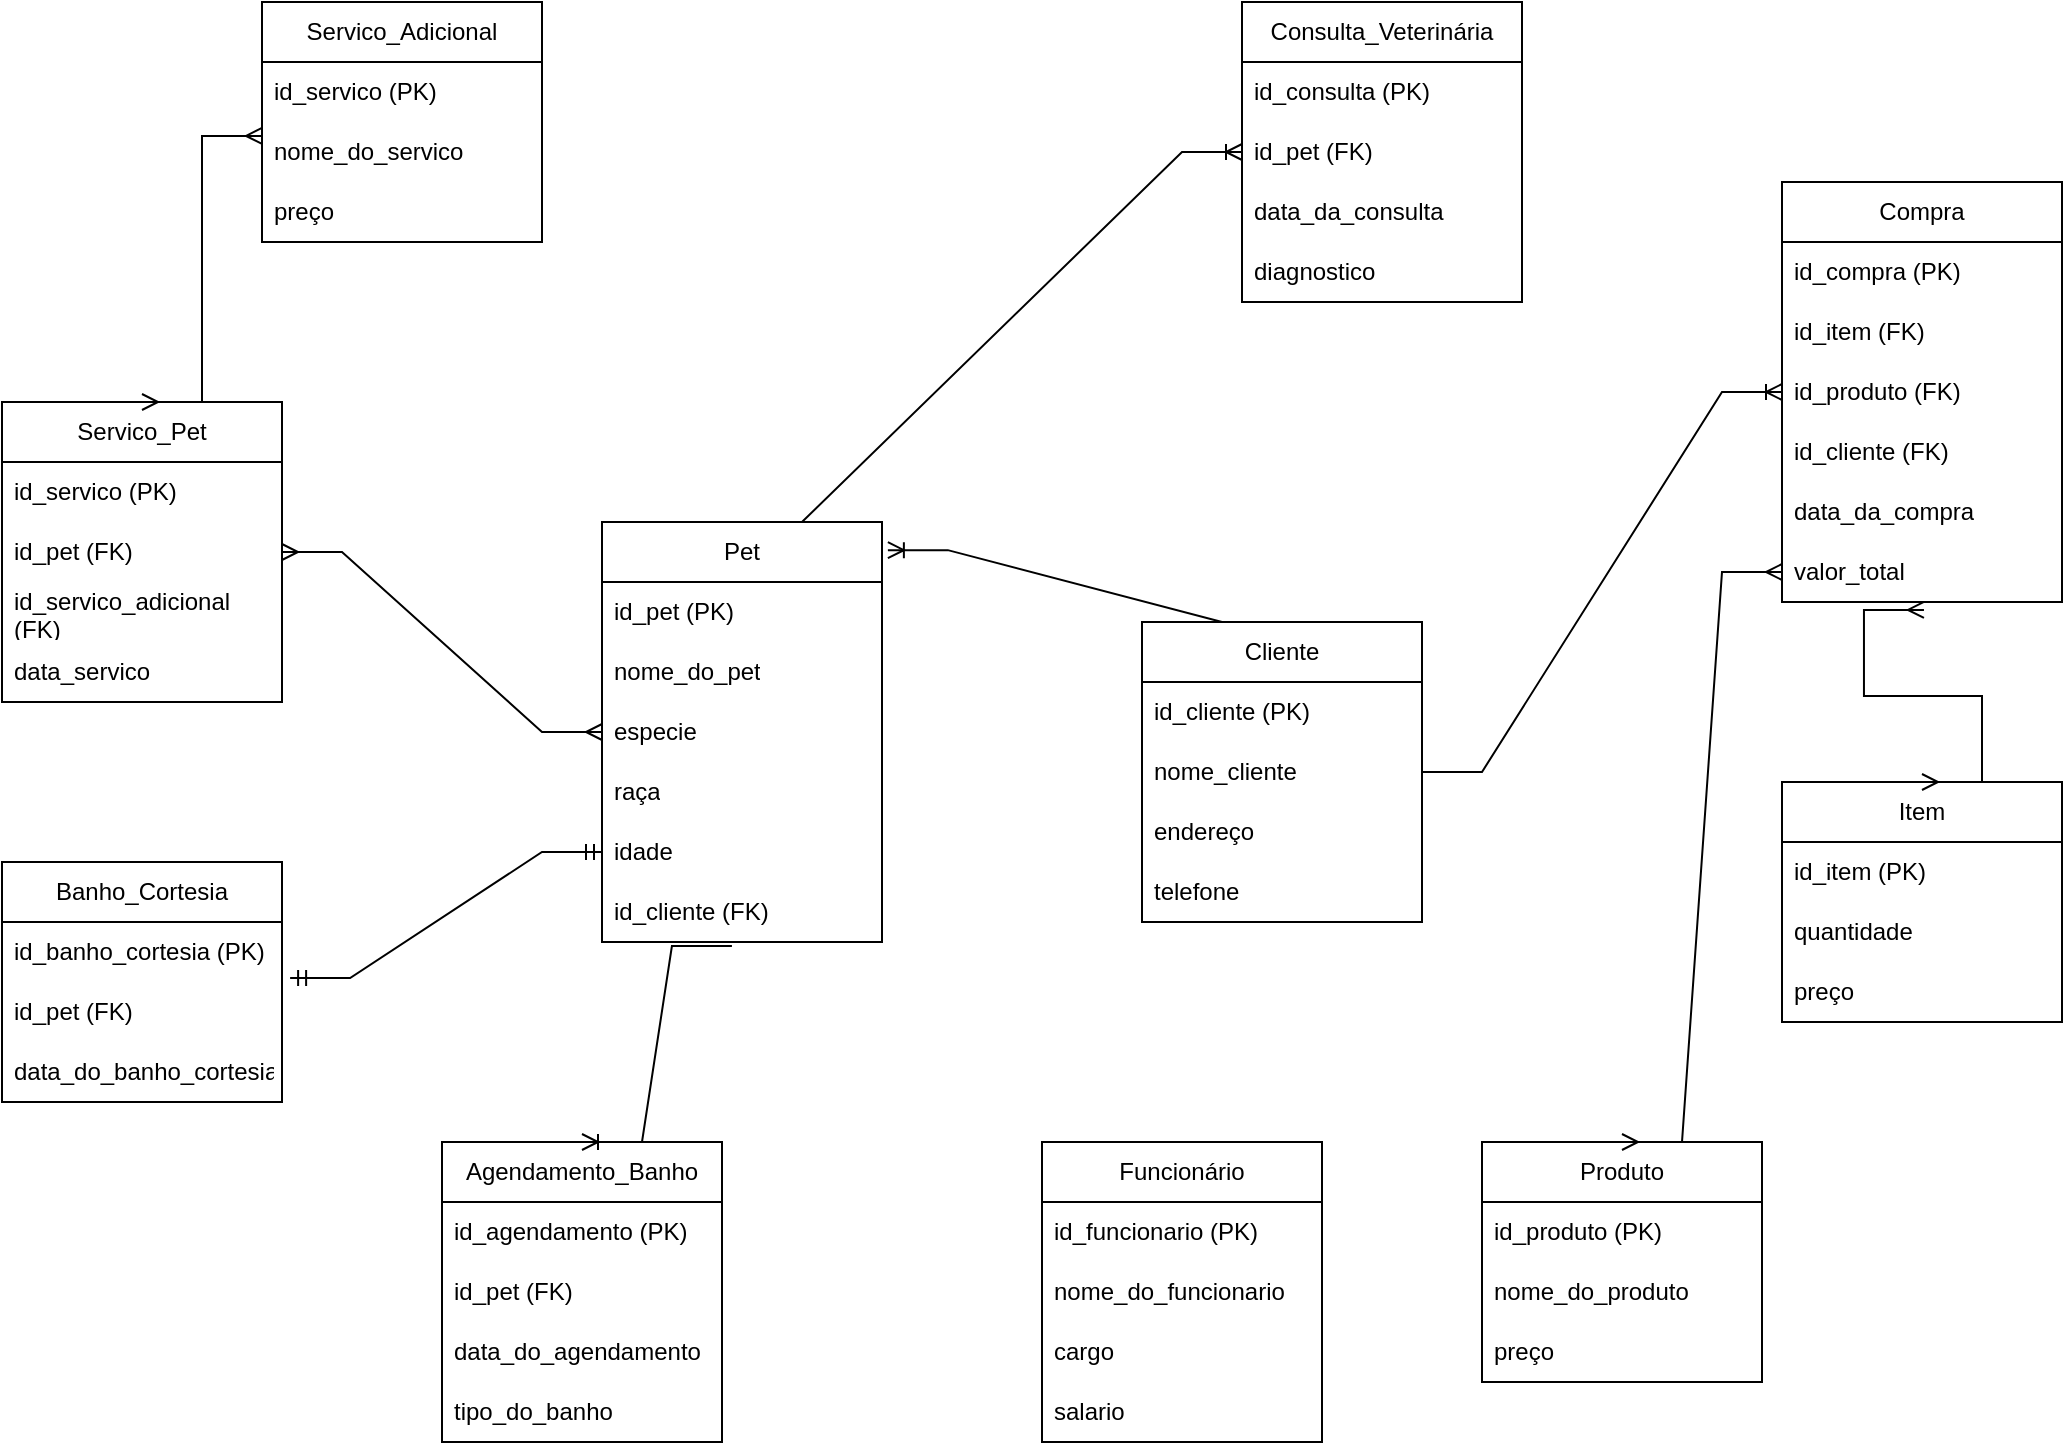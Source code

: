 <mxfile version="22.1.17" type="github">
  <diagram name="Página-1" id="RqYYq_EReJq8l1zTb5Q9">
    <mxGraphModel dx="2207" dy="741" grid="1" gridSize="10" guides="1" tooltips="1" connect="1" arrows="1" fold="1" page="1" pageScale="1" pageWidth="827" pageHeight="1169" math="0" shadow="0">
      <root>
        <mxCell id="0" />
        <mxCell id="1" parent="0" />
        <mxCell id="8hm6jzcEtwnt-uF-9MjR-17" value="Cliente" style="swimlane;fontStyle=0;childLayout=stackLayout;horizontal=1;startSize=30;horizontalStack=0;resizeParent=1;resizeParentMax=0;resizeLast=0;collapsible=1;marginBottom=0;whiteSpace=wrap;html=1;" vertex="1" parent="1">
          <mxGeometry x="260" y="360" width="140" height="150" as="geometry">
            <mxRectangle x="260" y="360" width="80" height="30" as="alternateBounds" />
          </mxGeometry>
        </mxCell>
        <mxCell id="8hm6jzcEtwnt-uF-9MjR-18" value="id_cliente (PK)" style="text;strokeColor=none;fillColor=none;align=left;verticalAlign=middle;spacingLeft=4;spacingRight=4;overflow=hidden;points=[[0,0.5],[1,0.5]];portConstraint=eastwest;rotatable=0;whiteSpace=wrap;html=1;" vertex="1" parent="8hm6jzcEtwnt-uF-9MjR-17">
          <mxGeometry y="30" width="140" height="30" as="geometry" />
        </mxCell>
        <mxCell id="8hm6jzcEtwnt-uF-9MjR-19" value="nome_cliente" style="text;strokeColor=none;fillColor=none;align=left;verticalAlign=middle;spacingLeft=4;spacingRight=4;overflow=hidden;points=[[0,0.5],[1,0.5]];portConstraint=eastwest;rotatable=0;whiteSpace=wrap;html=1;" vertex="1" parent="8hm6jzcEtwnt-uF-9MjR-17">
          <mxGeometry y="60" width="140" height="30" as="geometry" />
        </mxCell>
        <mxCell id="8hm6jzcEtwnt-uF-9MjR-20" value="endereço" style="text;strokeColor=none;fillColor=none;align=left;verticalAlign=middle;spacingLeft=4;spacingRight=4;overflow=hidden;points=[[0,0.5],[1,0.5]];portConstraint=eastwest;rotatable=0;whiteSpace=wrap;html=1;" vertex="1" parent="8hm6jzcEtwnt-uF-9MjR-17">
          <mxGeometry y="90" width="140" height="30" as="geometry" />
        </mxCell>
        <mxCell id="8hm6jzcEtwnt-uF-9MjR-24" value="telefone" style="text;strokeColor=none;fillColor=none;align=left;verticalAlign=middle;spacingLeft=4;spacingRight=4;overflow=hidden;points=[[0,0.5],[1,0.5]];portConstraint=eastwest;rotatable=0;whiteSpace=wrap;html=1;" vertex="1" parent="8hm6jzcEtwnt-uF-9MjR-17">
          <mxGeometry y="120" width="140" height="30" as="geometry" />
        </mxCell>
        <mxCell id="8hm6jzcEtwnt-uF-9MjR-26" value="Pet" style="swimlane;fontStyle=0;childLayout=stackLayout;horizontal=1;startSize=30;horizontalStack=0;resizeParent=1;resizeParentMax=0;resizeLast=0;collapsible=1;marginBottom=0;whiteSpace=wrap;html=1;" vertex="1" parent="1">
          <mxGeometry x="-10" y="310" width="140" height="210" as="geometry">
            <mxRectangle x="-10" y="310" width="60" height="30" as="alternateBounds" />
          </mxGeometry>
        </mxCell>
        <mxCell id="8hm6jzcEtwnt-uF-9MjR-27" value="id_pet (PK)" style="text;strokeColor=none;fillColor=none;align=left;verticalAlign=middle;spacingLeft=4;spacingRight=4;overflow=hidden;points=[[0,0.5],[1,0.5]];portConstraint=eastwest;rotatable=0;whiteSpace=wrap;html=1;" vertex="1" parent="8hm6jzcEtwnt-uF-9MjR-26">
          <mxGeometry y="30" width="140" height="30" as="geometry" />
        </mxCell>
        <mxCell id="8hm6jzcEtwnt-uF-9MjR-28" value="nome_do_pet" style="text;strokeColor=none;fillColor=none;align=left;verticalAlign=middle;spacingLeft=4;spacingRight=4;overflow=hidden;points=[[0,0.5],[1,0.5]];portConstraint=eastwest;rotatable=0;whiteSpace=wrap;html=1;" vertex="1" parent="8hm6jzcEtwnt-uF-9MjR-26">
          <mxGeometry y="60" width="140" height="30" as="geometry" />
        </mxCell>
        <mxCell id="8hm6jzcEtwnt-uF-9MjR-29" value="especie" style="text;strokeColor=none;fillColor=none;align=left;verticalAlign=middle;spacingLeft=4;spacingRight=4;overflow=hidden;points=[[0,0.5],[1,0.5]];portConstraint=eastwest;rotatable=0;whiteSpace=wrap;html=1;" vertex="1" parent="8hm6jzcEtwnt-uF-9MjR-26">
          <mxGeometry y="90" width="140" height="30" as="geometry" />
        </mxCell>
        <mxCell id="8hm6jzcEtwnt-uF-9MjR-30" value="raça" style="text;strokeColor=none;fillColor=none;align=left;verticalAlign=middle;spacingLeft=4;spacingRight=4;overflow=hidden;points=[[0,0.5],[1,0.5]];portConstraint=eastwest;rotatable=0;whiteSpace=wrap;html=1;" vertex="1" parent="8hm6jzcEtwnt-uF-9MjR-26">
          <mxGeometry y="120" width="140" height="30" as="geometry" />
        </mxCell>
        <mxCell id="8hm6jzcEtwnt-uF-9MjR-31" value="idade" style="text;strokeColor=none;fillColor=none;align=left;verticalAlign=middle;spacingLeft=4;spacingRight=4;overflow=hidden;points=[[0,0.5],[1,0.5]];portConstraint=eastwest;rotatable=0;whiteSpace=wrap;html=1;" vertex="1" parent="8hm6jzcEtwnt-uF-9MjR-26">
          <mxGeometry y="150" width="140" height="30" as="geometry" />
        </mxCell>
        <mxCell id="8hm6jzcEtwnt-uF-9MjR-32" value="id_cliente (FK)" style="text;strokeColor=none;fillColor=none;align=left;verticalAlign=middle;spacingLeft=4;spacingRight=4;overflow=hidden;points=[[0,0.5],[1,0.5]];portConstraint=eastwest;rotatable=0;whiteSpace=wrap;html=1;" vertex="1" parent="8hm6jzcEtwnt-uF-9MjR-26">
          <mxGeometry y="180" width="140" height="30" as="geometry" />
        </mxCell>
        <mxCell id="8hm6jzcEtwnt-uF-9MjR-33" value="Consulta_Veterinária" style="swimlane;fontStyle=0;childLayout=stackLayout;horizontal=1;startSize=30;horizontalStack=0;resizeParent=1;resizeParentMax=0;resizeLast=0;collapsible=1;marginBottom=0;whiteSpace=wrap;html=1;" vertex="1" parent="1">
          <mxGeometry x="310" y="50" width="140" height="150" as="geometry">
            <mxRectangle x="40" y="40" width="80" height="30" as="alternateBounds" />
          </mxGeometry>
        </mxCell>
        <mxCell id="8hm6jzcEtwnt-uF-9MjR-35" value="id_consulta (PK)" style="text;strokeColor=none;fillColor=none;align=left;verticalAlign=middle;spacingLeft=4;spacingRight=4;overflow=hidden;points=[[0,0.5],[1,0.5]];portConstraint=eastwest;rotatable=0;whiteSpace=wrap;html=1;" vertex="1" parent="8hm6jzcEtwnt-uF-9MjR-33">
          <mxGeometry y="30" width="140" height="30" as="geometry" />
        </mxCell>
        <mxCell id="8hm6jzcEtwnt-uF-9MjR-36" value="id_pet (FK)" style="text;strokeColor=none;fillColor=none;align=left;verticalAlign=middle;spacingLeft=4;spacingRight=4;overflow=hidden;points=[[0,0.5],[1,0.5]];portConstraint=eastwest;rotatable=0;whiteSpace=wrap;html=1;" vertex="1" parent="8hm6jzcEtwnt-uF-9MjR-33">
          <mxGeometry y="60" width="140" height="30" as="geometry" />
        </mxCell>
        <mxCell id="8hm6jzcEtwnt-uF-9MjR-37" value="data_da_consulta" style="text;strokeColor=none;fillColor=none;align=left;verticalAlign=middle;spacingLeft=4;spacingRight=4;overflow=hidden;points=[[0,0.5],[1,0.5]];portConstraint=eastwest;rotatable=0;whiteSpace=wrap;html=1;" vertex="1" parent="8hm6jzcEtwnt-uF-9MjR-33">
          <mxGeometry y="90" width="140" height="30" as="geometry" />
        </mxCell>
        <mxCell id="8hm6jzcEtwnt-uF-9MjR-38" value="diagnostico" style="text;strokeColor=none;fillColor=none;align=left;verticalAlign=middle;spacingLeft=4;spacingRight=4;overflow=hidden;points=[[0,0.5],[1,0.5]];portConstraint=eastwest;rotatable=0;whiteSpace=wrap;html=1;" vertex="1" parent="8hm6jzcEtwnt-uF-9MjR-33">
          <mxGeometry y="120" width="140" height="30" as="geometry" />
        </mxCell>
        <mxCell id="8hm6jzcEtwnt-uF-9MjR-40" value="Produto" style="swimlane;fontStyle=0;childLayout=stackLayout;horizontal=1;startSize=30;horizontalStack=0;resizeParent=1;resizeParentMax=0;resizeLast=0;collapsible=1;marginBottom=0;whiteSpace=wrap;html=1;" vertex="1" parent="1">
          <mxGeometry x="430" y="620" width="140" height="120" as="geometry">
            <mxRectangle x="40" y="40" width="80" height="30" as="alternateBounds" />
          </mxGeometry>
        </mxCell>
        <mxCell id="8hm6jzcEtwnt-uF-9MjR-41" value="id_produto (PK)" style="text;strokeColor=none;fillColor=none;align=left;verticalAlign=middle;spacingLeft=4;spacingRight=4;overflow=hidden;points=[[0,0.5],[1,0.5]];portConstraint=eastwest;rotatable=0;whiteSpace=wrap;html=1;" vertex="1" parent="8hm6jzcEtwnt-uF-9MjR-40">
          <mxGeometry y="30" width="140" height="30" as="geometry" />
        </mxCell>
        <mxCell id="8hm6jzcEtwnt-uF-9MjR-42" value="nome_do_produto" style="text;strokeColor=none;fillColor=none;align=left;verticalAlign=middle;spacingLeft=4;spacingRight=4;overflow=hidden;points=[[0,0.5],[1,0.5]];portConstraint=eastwest;rotatable=0;whiteSpace=wrap;html=1;" vertex="1" parent="8hm6jzcEtwnt-uF-9MjR-40">
          <mxGeometry y="60" width="140" height="30" as="geometry" />
        </mxCell>
        <mxCell id="8hm6jzcEtwnt-uF-9MjR-44" value="preço" style="text;strokeColor=none;fillColor=none;align=left;verticalAlign=middle;spacingLeft=4;spacingRight=4;overflow=hidden;points=[[0,0.5],[1,0.5]];portConstraint=eastwest;rotatable=0;whiteSpace=wrap;html=1;" vertex="1" parent="8hm6jzcEtwnt-uF-9MjR-40">
          <mxGeometry y="90" width="140" height="30" as="geometry" />
        </mxCell>
        <mxCell id="8hm6jzcEtwnt-uF-9MjR-45" value="Compra" style="swimlane;fontStyle=0;childLayout=stackLayout;horizontal=1;startSize=30;horizontalStack=0;resizeParent=1;resizeParentMax=0;resizeLast=0;collapsible=1;marginBottom=0;whiteSpace=wrap;html=1;" vertex="1" parent="1">
          <mxGeometry x="580" y="140" width="140" height="210" as="geometry">
            <mxRectangle x="580" y="140" width="80" height="30" as="alternateBounds" />
          </mxGeometry>
        </mxCell>
        <mxCell id="8hm6jzcEtwnt-uF-9MjR-46" value="id_compra (PK)" style="text;strokeColor=none;fillColor=none;align=left;verticalAlign=middle;spacingLeft=4;spacingRight=4;overflow=hidden;points=[[0,0.5],[1,0.5]];portConstraint=eastwest;rotatable=0;whiteSpace=wrap;html=1;" vertex="1" parent="8hm6jzcEtwnt-uF-9MjR-45">
          <mxGeometry y="30" width="140" height="30" as="geometry" />
        </mxCell>
        <mxCell id="8hm6jzcEtwnt-uF-9MjR-56" value="id_item (FK)" style="text;strokeColor=none;fillColor=none;align=left;verticalAlign=middle;spacingLeft=4;spacingRight=4;overflow=hidden;points=[[0,0.5],[1,0.5]];portConstraint=eastwest;rotatable=0;whiteSpace=wrap;html=1;" vertex="1" parent="8hm6jzcEtwnt-uF-9MjR-45">
          <mxGeometry y="60" width="140" height="30" as="geometry" />
        </mxCell>
        <mxCell id="8hm6jzcEtwnt-uF-9MjR-57" value="id_produto (FK)" style="text;strokeColor=none;fillColor=none;align=left;verticalAlign=middle;spacingLeft=4;spacingRight=4;overflow=hidden;points=[[0,0.5],[1,0.5]];portConstraint=eastwest;rotatable=0;whiteSpace=wrap;html=1;" vertex="1" parent="8hm6jzcEtwnt-uF-9MjR-45">
          <mxGeometry y="90" width="140" height="30" as="geometry" />
        </mxCell>
        <mxCell id="8hm6jzcEtwnt-uF-9MjR-47" value="id_cliente (FK)" style="text;strokeColor=none;fillColor=none;align=left;verticalAlign=middle;spacingLeft=4;spacingRight=4;overflow=hidden;points=[[0,0.5],[1,0.5]];portConstraint=eastwest;rotatable=0;whiteSpace=wrap;html=1;" vertex="1" parent="8hm6jzcEtwnt-uF-9MjR-45">
          <mxGeometry y="120" width="140" height="30" as="geometry" />
        </mxCell>
        <mxCell id="8hm6jzcEtwnt-uF-9MjR-48" value="data_da_compra" style="text;strokeColor=none;fillColor=none;align=left;verticalAlign=middle;spacingLeft=4;spacingRight=4;overflow=hidden;points=[[0,0.5],[1,0.5]];portConstraint=eastwest;rotatable=0;whiteSpace=wrap;html=1;" vertex="1" parent="8hm6jzcEtwnt-uF-9MjR-45">
          <mxGeometry y="150" width="140" height="30" as="geometry" />
        </mxCell>
        <mxCell id="8hm6jzcEtwnt-uF-9MjR-49" value="valor_total" style="text;strokeColor=none;fillColor=none;align=left;verticalAlign=middle;spacingLeft=4;spacingRight=4;overflow=hidden;points=[[0,0.5],[1,0.5]];portConstraint=eastwest;rotatable=0;whiteSpace=wrap;html=1;" vertex="1" parent="8hm6jzcEtwnt-uF-9MjR-45">
          <mxGeometry y="180" width="140" height="30" as="geometry" />
        </mxCell>
        <mxCell id="8hm6jzcEtwnt-uF-9MjR-50" value="Item" style="swimlane;fontStyle=0;childLayout=stackLayout;horizontal=1;startSize=30;horizontalStack=0;resizeParent=1;resizeParentMax=0;resizeLast=0;collapsible=1;marginBottom=0;whiteSpace=wrap;html=1;" vertex="1" parent="1">
          <mxGeometry x="580" y="440" width="140" height="120" as="geometry">
            <mxRectangle x="230" y="320" width="80" height="30" as="alternateBounds" />
          </mxGeometry>
        </mxCell>
        <mxCell id="8hm6jzcEtwnt-uF-9MjR-51" value="id_item (PK)" style="text;strokeColor=none;fillColor=none;align=left;verticalAlign=middle;spacingLeft=4;spacingRight=4;overflow=hidden;points=[[0,0.5],[1,0.5]];portConstraint=eastwest;rotatable=0;whiteSpace=wrap;html=1;" vertex="1" parent="8hm6jzcEtwnt-uF-9MjR-50">
          <mxGeometry y="30" width="140" height="30" as="geometry" />
        </mxCell>
        <mxCell id="8hm6jzcEtwnt-uF-9MjR-53" value="quantidade" style="text;strokeColor=none;fillColor=none;align=left;verticalAlign=middle;spacingLeft=4;spacingRight=4;overflow=hidden;points=[[0,0.5],[1,0.5]];portConstraint=eastwest;rotatable=0;whiteSpace=wrap;html=1;" vertex="1" parent="8hm6jzcEtwnt-uF-9MjR-50">
          <mxGeometry y="60" width="140" height="30" as="geometry" />
        </mxCell>
        <mxCell id="8hm6jzcEtwnt-uF-9MjR-52" value="preço" style="text;strokeColor=none;fillColor=none;align=left;verticalAlign=middle;spacingLeft=4;spacingRight=4;overflow=hidden;points=[[0,0.5],[1,0.5]];portConstraint=eastwest;rotatable=0;whiteSpace=wrap;html=1;" vertex="1" parent="8hm6jzcEtwnt-uF-9MjR-50">
          <mxGeometry y="90" width="140" height="30" as="geometry" />
        </mxCell>
        <mxCell id="8hm6jzcEtwnt-uF-9MjR-58" value="Funcionário" style="swimlane;fontStyle=0;childLayout=stackLayout;horizontal=1;startSize=30;horizontalStack=0;resizeParent=1;resizeParentMax=0;resizeLast=0;collapsible=1;marginBottom=0;whiteSpace=wrap;html=1;" vertex="1" parent="1">
          <mxGeometry x="210" y="620" width="140" height="150" as="geometry">
            <mxRectangle x="230" y="320" width="80" height="30" as="alternateBounds" />
          </mxGeometry>
        </mxCell>
        <mxCell id="8hm6jzcEtwnt-uF-9MjR-59" value="id_funcionario (PK)" style="text;strokeColor=none;fillColor=none;align=left;verticalAlign=middle;spacingLeft=4;spacingRight=4;overflow=hidden;points=[[0,0.5],[1,0.5]];portConstraint=eastwest;rotatable=0;whiteSpace=wrap;html=1;" vertex="1" parent="8hm6jzcEtwnt-uF-9MjR-58">
          <mxGeometry y="30" width="140" height="30" as="geometry" />
        </mxCell>
        <mxCell id="8hm6jzcEtwnt-uF-9MjR-60" value="nome_do_funcionario" style="text;strokeColor=none;fillColor=none;align=left;verticalAlign=middle;spacingLeft=4;spacingRight=4;overflow=hidden;points=[[0,0.5],[1,0.5]];portConstraint=eastwest;rotatable=0;whiteSpace=wrap;html=1;" vertex="1" parent="8hm6jzcEtwnt-uF-9MjR-58">
          <mxGeometry y="60" width="140" height="30" as="geometry" />
        </mxCell>
        <mxCell id="8hm6jzcEtwnt-uF-9MjR-61" value="cargo" style="text;strokeColor=none;fillColor=none;align=left;verticalAlign=middle;spacingLeft=4;spacingRight=4;overflow=hidden;points=[[0,0.5],[1,0.5]];portConstraint=eastwest;rotatable=0;whiteSpace=wrap;html=1;" vertex="1" parent="8hm6jzcEtwnt-uF-9MjR-58">
          <mxGeometry y="90" width="140" height="30" as="geometry" />
        </mxCell>
        <mxCell id="8hm6jzcEtwnt-uF-9MjR-62" value="salario" style="text;strokeColor=none;fillColor=none;align=left;verticalAlign=middle;spacingLeft=4;spacingRight=4;overflow=hidden;points=[[0,0.5],[1,0.5]];portConstraint=eastwest;rotatable=0;whiteSpace=wrap;html=1;" vertex="1" parent="8hm6jzcEtwnt-uF-9MjR-58">
          <mxGeometry y="120" width="140" height="30" as="geometry" />
        </mxCell>
        <mxCell id="8hm6jzcEtwnt-uF-9MjR-63" value="Agendamento_Banho" style="swimlane;fontStyle=0;childLayout=stackLayout;horizontal=1;startSize=30;horizontalStack=0;resizeParent=1;resizeParentMax=0;resizeLast=0;collapsible=1;marginBottom=0;whiteSpace=wrap;html=1;" vertex="1" parent="1">
          <mxGeometry x="-90" y="620" width="140" height="150" as="geometry">
            <mxRectangle x="-90" y="620" width="80" height="30" as="alternateBounds" />
          </mxGeometry>
        </mxCell>
        <mxCell id="8hm6jzcEtwnt-uF-9MjR-64" value="id_agendamento (PK)" style="text;strokeColor=none;fillColor=none;align=left;verticalAlign=middle;spacingLeft=4;spacingRight=4;overflow=hidden;points=[[0,0.5],[1,0.5]];portConstraint=eastwest;rotatable=0;whiteSpace=wrap;html=1;" vertex="1" parent="8hm6jzcEtwnt-uF-9MjR-63">
          <mxGeometry y="30" width="140" height="30" as="geometry" />
        </mxCell>
        <mxCell id="8hm6jzcEtwnt-uF-9MjR-65" value="id_pet (FK)" style="text;strokeColor=none;fillColor=none;align=left;verticalAlign=middle;spacingLeft=4;spacingRight=4;overflow=hidden;points=[[0,0.5],[1,0.5]];portConstraint=eastwest;rotatable=0;whiteSpace=wrap;html=1;" vertex="1" parent="8hm6jzcEtwnt-uF-9MjR-63">
          <mxGeometry y="60" width="140" height="30" as="geometry" />
        </mxCell>
        <mxCell id="8hm6jzcEtwnt-uF-9MjR-66" value="data_do_agendamento" style="text;strokeColor=none;fillColor=none;align=left;verticalAlign=middle;spacingLeft=4;spacingRight=4;overflow=hidden;points=[[0,0.5],[1,0.5]];portConstraint=eastwest;rotatable=0;whiteSpace=wrap;html=1;" vertex="1" parent="8hm6jzcEtwnt-uF-9MjR-63">
          <mxGeometry y="90" width="140" height="30" as="geometry" />
        </mxCell>
        <mxCell id="8hm6jzcEtwnt-uF-9MjR-67" value="tipo_do_banho" style="text;strokeColor=none;fillColor=none;align=left;verticalAlign=middle;spacingLeft=4;spacingRight=4;overflow=hidden;points=[[0,0.5],[1,0.5]];portConstraint=eastwest;rotatable=0;whiteSpace=wrap;html=1;" vertex="1" parent="8hm6jzcEtwnt-uF-9MjR-63">
          <mxGeometry y="120" width="140" height="30" as="geometry" />
        </mxCell>
        <mxCell id="8hm6jzcEtwnt-uF-9MjR-68" value="Servico_Adicional" style="swimlane;fontStyle=0;childLayout=stackLayout;horizontal=1;startSize=30;horizontalStack=0;resizeParent=1;resizeParentMax=0;resizeLast=0;collapsible=1;marginBottom=0;whiteSpace=wrap;html=1;" vertex="1" parent="1">
          <mxGeometry x="-180" y="50" width="140" height="120" as="geometry">
            <mxRectangle x="230" y="320" width="80" height="30" as="alternateBounds" />
          </mxGeometry>
        </mxCell>
        <mxCell id="8hm6jzcEtwnt-uF-9MjR-69" value="id_servico (PK)" style="text;strokeColor=none;fillColor=none;align=left;verticalAlign=middle;spacingLeft=4;spacingRight=4;overflow=hidden;points=[[0,0.5],[1,0.5]];portConstraint=eastwest;rotatable=0;whiteSpace=wrap;html=1;" vertex="1" parent="8hm6jzcEtwnt-uF-9MjR-68">
          <mxGeometry y="30" width="140" height="30" as="geometry" />
        </mxCell>
        <mxCell id="8hm6jzcEtwnt-uF-9MjR-70" value="nome_do_servico" style="text;strokeColor=none;fillColor=none;align=left;verticalAlign=middle;spacingLeft=4;spacingRight=4;overflow=hidden;points=[[0,0.5],[1,0.5]];portConstraint=eastwest;rotatable=0;whiteSpace=wrap;html=1;" vertex="1" parent="8hm6jzcEtwnt-uF-9MjR-68">
          <mxGeometry y="60" width="140" height="30" as="geometry" />
        </mxCell>
        <mxCell id="8hm6jzcEtwnt-uF-9MjR-71" value="preço" style="text;strokeColor=none;fillColor=none;align=left;verticalAlign=middle;spacingLeft=4;spacingRight=4;overflow=hidden;points=[[0,0.5],[1,0.5]];portConstraint=eastwest;rotatable=0;whiteSpace=wrap;html=1;" vertex="1" parent="8hm6jzcEtwnt-uF-9MjR-68">
          <mxGeometry y="90" width="140" height="30" as="geometry" />
        </mxCell>
        <mxCell id="8hm6jzcEtwnt-uF-9MjR-73" value="Servico_Pet" style="swimlane;fontStyle=0;childLayout=stackLayout;horizontal=1;startSize=30;horizontalStack=0;resizeParent=1;resizeParentMax=0;resizeLast=0;collapsible=1;marginBottom=0;whiteSpace=wrap;html=1;" vertex="1" parent="1">
          <mxGeometry x="-310" y="250" width="140" height="150" as="geometry">
            <mxRectangle x="230" y="320" width="80" height="30" as="alternateBounds" />
          </mxGeometry>
        </mxCell>
        <mxCell id="8hm6jzcEtwnt-uF-9MjR-74" value="id_servico (PK)" style="text;strokeColor=none;fillColor=none;align=left;verticalAlign=middle;spacingLeft=4;spacingRight=4;overflow=hidden;points=[[0,0.5],[1,0.5]];portConstraint=eastwest;rotatable=0;whiteSpace=wrap;html=1;" vertex="1" parent="8hm6jzcEtwnt-uF-9MjR-73">
          <mxGeometry y="30" width="140" height="30" as="geometry" />
        </mxCell>
        <mxCell id="8hm6jzcEtwnt-uF-9MjR-75" value="id_pet (FK)" style="text;strokeColor=none;fillColor=none;align=left;verticalAlign=middle;spacingLeft=4;spacingRight=4;overflow=hidden;points=[[0,0.5],[1,0.5]];portConstraint=eastwest;rotatable=0;whiteSpace=wrap;html=1;" vertex="1" parent="8hm6jzcEtwnt-uF-9MjR-73">
          <mxGeometry y="60" width="140" height="30" as="geometry" />
        </mxCell>
        <mxCell id="8hm6jzcEtwnt-uF-9MjR-76" value="id_servico_adicional (FK)" style="text;strokeColor=none;fillColor=none;align=left;verticalAlign=middle;spacingLeft=4;spacingRight=4;overflow=hidden;points=[[0,0.5],[1,0.5]];portConstraint=eastwest;rotatable=0;whiteSpace=wrap;html=1;" vertex="1" parent="8hm6jzcEtwnt-uF-9MjR-73">
          <mxGeometry y="90" width="140" height="30" as="geometry" />
        </mxCell>
        <mxCell id="8hm6jzcEtwnt-uF-9MjR-77" value="data_servico" style="text;strokeColor=none;fillColor=none;align=left;verticalAlign=middle;spacingLeft=4;spacingRight=4;overflow=hidden;points=[[0,0.5],[1,0.5]];portConstraint=eastwest;rotatable=0;whiteSpace=wrap;html=1;" vertex="1" parent="8hm6jzcEtwnt-uF-9MjR-73">
          <mxGeometry y="120" width="140" height="30" as="geometry" />
        </mxCell>
        <mxCell id="8hm6jzcEtwnt-uF-9MjR-78" value="Banho_Cortesia" style="swimlane;fontStyle=0;childLayout=stackLayout;horizontal=1;startSize=30;horizontalStack=0;resizeParent=1;resizeParentMax=0;resizeLast=0;collapsible=1;marginBottom=0;whiteSpace=wrap;html=1;" vertex="1" parent="1">
          <mxGeometry x="-310" y="480" width="140" height="120" as="geometry">
            <mxRectangle x="-310" y="480" width="80" height="30" as="alternateBounds" />
          </mxGeometry>
        </mxCell>
        <mxCell id="8hm6jzcEtwnt-uF-9MjR-79" value="id_banho_cortesia (PK)" style="text;strokeColor=none;fillColor=none;align=left;verticalAlign=middle;spacingLeft=4;spacingRight=4;overflow=hidden;points=[[0,0.5],[1,0.5]];portConstraint=eastwest;rotatable=0;whiteSpace=wrap;html=1;" vertex="1" parent="8hm6jzcEtwnt-uF-9MjR-78">
          <mxGeometry y="30" width="140" height="30" as="geometry" />
        </mxCell>
        <mxCell id="8hm6jzcEtwnt-uF-9MjR-80" value="id_pet (FK)" style="text;strokeColor=none;fillColor=none;align=left;verticalAlign=middle;spacingLeft=4;spacingRight=4;overflow=hidden;points=[[0,0.5],[1,0.5]];portConstraint=eastwest;rotatable=0;whiteSpace=wrap;html=1;" vertex="1" parent="8hm6jzcEtwnt-uF-9MjR-78">
          <mxGeometry y="60" width="140" height="30" as="geometry" />
        </mxCell>
        <mxCell id="8hm6jzcEtwnt-uF-9MjR-81" value="data_do_banho_cortesia" style="text;strokeColor=none;fillColor=none;align=left;verticalAlign=middle;spacingLeft=4;spacingRight=4;overflow=hidden;points=[[0,0.5],[1,0.5]];portConstraint=eastwest;rotatable=0;whiteSpace=wrap;html=1;" vertex="1" parent="8hm6jzcEtwnt-uF-9MjR-78">
          <mxGeometry y="90" width="140" height="30" as="geometry" />
        </mxCell>
        <mxCell id="8hm6jzcEtwnt-uF-9MjR-85" value="" style="edgeStyle=entityRelationEdgeStyle;fontSize=12;html=1;endArrow=ERoneToMany;rounded=0;entryX=1.021;entryY=0.067;entryDx=0;entryDy=0;entryPerimeter=0;exitX=0.5;exitY=0;exitDx=0;exitDy=0;" edge="1" parent="1" source="8hm6jzcEtwnt-uF-9MjR-17" target="8hm6jzcEtwnt-uF-9MjR-26">
          <mxGeometry width="100" height="100" relative="1" as="geometry">
            <mxPoint x="250" y="340" as="sourcePoint" />
            <mxPoint x="310" y="210" as="targetPoint" />
            <Array as="points">
              <mxPoint x="270" y="250" />
              <mxPoint x="240" y="190" />
            </Array>
          </mxGeometry>
        </mxCell>
        <mxCell id="8hm6jzcEtwnt-uF-9MjR-86" value="" style="edgeStyle=entityRelationEdgeStyle;fontSize=12;html=1;endArrow=ERoneToMany;rounded=0;exitX=0.5;exitY=0;exitDx=0;exitDy=0;entryX=0;entryY=0.5;entryDx=0;entryDy=0;" edge="1" parent="1" source="8hm6jzcEtwnt-uF-9MjR-26" target="8hm6jzcEtwnt-uF-9MjR-36">
          <mxGeometry width="100" height="100" relative="1" as="geometry">
            <mxPoint x="50" y="290" as="sourcePoint" />
            <mxPoint x="150" y="190" as="targetPoint" />
          </mxGeometry>
        </mxCell>
        <mxCell id="8hm6jzcEtwnt-uF-9MjR-87" value="" style="edgeStyle=entityRelationEdgeStyle;fontSize=12;html=1;endArrow=ERoneToMany;rounded=0;exitX=1;exitY=0.5;exitDx=0;exitDy=0;entryX=0;entryY=0.5;entryDx=0;entryDy=0;" edge="1" parent="1" source="8hm6jzcEtwnt-uF-9MjR-19" target="8hm6jzcEtwnt-uF-9MjR-57">
          <mxGeometry width="100" height="100" relative="1" as="geometry">
            <mxPoint x="420" y="440" as="sourcePoint" />
            <mxPoint x="520" y="340" as="targetPoint" />
          </mxGeometry>
        </mxCell>
        <mxCell id="8hm6jzcEtwnt-uF-9MjR-88" value="" style="edgeStyle=entityRelationEdgeStyle;fontSize=12;html=1;endArrow=ERmany;startArrow=ERmany;rounded=0;entryX=0.507;entryY=1.133;entryDx=0;entryDy=0;exitX=0.5;exitY=0;exitDx=0;exitDy=0;entryPerimeter=0;" edge="1" parent="1" source="8hm6jzcEtwnt-uF-9MjR-50" target="8hm6jzcEtwnt-uF-9MjR-49">
          <mxGeometry width="100" height="100" relative="1" as="geometry">
            <mxPoint x="700" y="450" as="sourcePoint" />
            <mxPoint x="800" y="350" as="targetPoint" />
            <Array as="points">
              <mxPoint x="640" y="420" />
            </Array>
          </mxGeometry>
        </mxCell>
        <mxCell id="8hm6jzcEtwnt-uF-9MjR-89" value="" style="edgeStyle=entityRelationEdgeStyle;fontSize=12;html=1;endArrow=ERmany;startArrow=ERmany;rounded=0;exitX=0.5;exitY=0;exitDx=0;exitDy=0;entryX=0;entryY=0.5;entryDx=0;entryDy=0;" edge="1" parent="1" source="8hm6jzcEtwnt-uF-9MjR-40" target="8hm6jzcEtwnt-uF-9MjR-49">
          <mxGeometry width="100" height="100" relative="1" as="geometry">
            <mxPoint x="480" y="585" as="sourcePoint" />
            <mxPoint x="580" y="485" as="targetPoint" />
          </mxGeometry>
        </mxCell>
        <mxCell id="8hm6jzcEtwnt-uF-9MjR-90" value="" style="edgeStyle=entityRelationEdgeStyle;fontSize=12;html=1;endArrow=ERoneToMany;rounded=0;exitX=0.464;exitY=1.067;exitDx=0;exitDy=0;exitPerimeter=0;entryX=0.5;entryY=0;entryDx=0;entryDy=0;" edge="1" parent="1" source="8hm6jzcEtwnt-uF-9MjR-32" target="8hm6jzcEtwnt-uF-9MjR-63">
          <mxGeometry width="100" height="100" relative="1" as="geometry">
            <mxPoint x="80" y="620" as="sourcePoint" />
            <mxPoint x="180" y="520" as="targetPoint" />
          </mxGeometry>
        </mxCell>
        <mxCell id="8hm6jzcEtwnt-uF-9MjR-91" value="" style="edgeStyle=entityRelationEdgeStyle;fontSize=12;html=1;endArrow=ERmany;startArrow=ERmany;rounded=0;exitX=1;exitY=0.5;exitDx=0;exitDy=0;entryX=0;entryY=0.5;entryDx=0;entryDy=0;" edge="1" parent="1" source="8hm6jzcEtwnt-uF-9MjR-75" target="8hm6jzcEtwnt-uF-9MjR-29">
          <mxGeometry width="100" height="100" relative="1" as="geometry">
            <mxPoint x="-150" y="390" as="sourcePoint" />
            <mxPoint x="-50" y="290" as="targetPoint" />
          </mxGeometry>
        </mxCell>
        <mxCell id="8hm6jzcEtwnt-uF-9MjR-92" value="" style="edgeStyle=entityRelationEdgeStyle;fontSize=12;html=1;endArrow=ERmany;startArrow=ERmany;rounded=0;exitX=0.5;exitY=0;exitDx=0;exitDy=0;entryX=0;entryY=1.233;entryDx=0;entryDy=0;entryPerimeter=0;" edge="1" parent="1" source="8hm6jzcEtwnt-uF-9MjR-73" target="8hm6jzcEtwnt-uF-9MjR-69">
          <mxGeometry width="100" height="100" relative="1" as="geometry">
            <mxPoint x="-270" y="210" as="sourcePoint" />
            <mxPoint x="-170" y="110" as="targetPoint" />
          </mxGeometry>
        </mxCell>
        <mxCell id="8hm6jzcEtwnt-uF-9MjR-93" value="" style="edgeStyle=entityRelationEdgeStyle;fontSize=12;html=1;endArrow=ERmandOne;startArrow=ERmandOne;rounded=0;exitX=1.029;exitY=-0.067;exitDx=0;exitDy=0;exitPerimeter=0;entryX=0;entryY=0.5;entryDx=0;entryDy=0;" edge="1" parent="1" source="8hm6jzcEtwnt-uF-9MjR-80" target="8hm6jzcEtwnt-uF-9MjR-31">
          <mxGeometry width="100" height="100" relative="1" as="geometry">
            <mxPoint x="-160" y="540" as="sourcePoint" />
            <mxPoint x="-60" y="440" as="targetPoint" />
          </mxGeometry>
        </mxCell>
      </root>
    </mxGraphModel>
  </diagram>
</mxfile>
